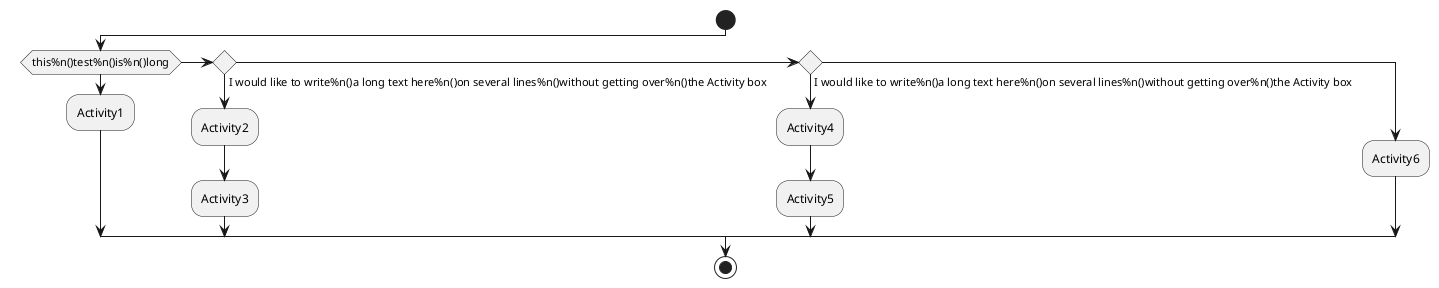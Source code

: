 {
  "sha1": "fplhwx82ngfubaj0li8qriaz3ngdb0c",
  "insertion": {
    "when": "2024-06-01T09:03:06.461Z",
    "user": "plantuml@gmail.com"
  }
}
@startuml
start
if(this%n()test%n()is%n()long) then
    :Activity1;
elseif() then(I would like to write%n()a long text here%n()on several lines%n()without getting over%n()the Activity box)
    :Activity2;
    :Activity3;
elseif() then(I would like to write%n()a long text here%n()on several lines%n()without getting over%n()the Activity box)
    :Activity4;
    :Activity5;
else
:Activity6;
endif
stop
@enduml
